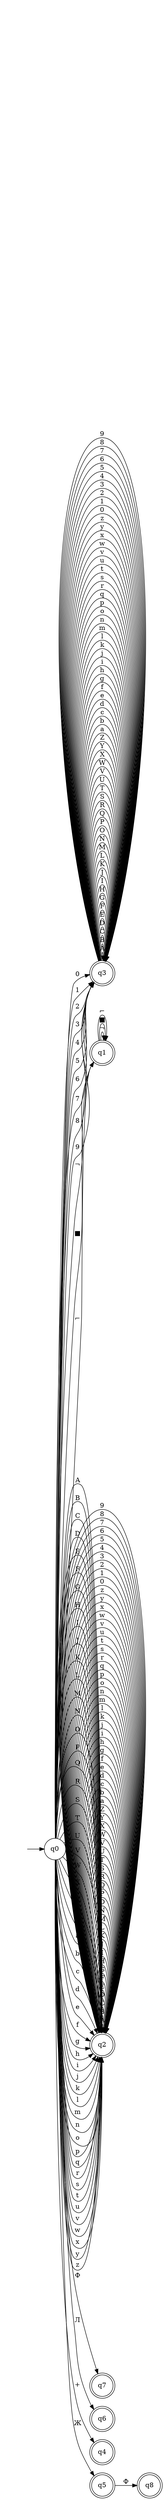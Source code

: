 digraph "DFA DIRECT - YALEX" {
	graph [rankdir=LR]
	"" [label="" shape=plaintext]
	q3 [label=q3 shape=doublecircle]
	q1 [label=q1 shape=doublecircle]
	q2 [label=q2 shape=doublecircle]
	q7 [label=q7 shape=doublecircle]
	q6 [label=q6 shape=doublecircle]
	q4 [label=q4 shape=doublecircle]
	q8 [label=q8 shape=doublecircle]
	q5 [label=q5 shape=doublecircle]
	q0 [label=q0 shape=circle]
	"" -> q0 [label=""]
	q0 -> q1 [label="¬"]
	q0 -> q1 [label="■"]
	q0 -> q1 [label="⌐"]
	q0 -> q2 [label=A]
	q0 -> q2 [label=B]
	q0 -> q2 [label=C]
	q0 -> q2 [label=D]
	q0 -> q2 [label=E]
	q0 -> q2 [label=F]
	q0 -> q2 [label=G]
	q0 -> q2 [label=H]
	q0 -> q2 [label=I]
	q0 -> q2 [label=J]
	q0 -> q2 [label=K]
	q0 -> q2 [label=L]
	q0 -> q2 [label=M]
	q0 -> q2 [label=N]
	q0 -> q2 [label=O]
	q0 -> q2 [label=P]
	q0 -> q2 [label=Q]
	q0 -> q2 [label=R]
	q0 -> q2 [label=S]
	q0 -> q2 [label=T]
	q0 -> q2 [label=U]
	q0 -> q2 [label=V]
	q0 -> q2 [label=W]
	q0 -> q2 [label=X]
	q0 -> q2 [label=Y]
	q0 -> q2 [label=Z]
	q0 -> q2 [label=a]
	q0 -> q2 [label=b]
	q0 -> q2 [label=c]
	q0 -> q2 [label=d]
	q0 -> q2 [label=e]
	q0 -> q2 [label=f]
	q0 -> q2 [label=g]
	q0 -> q2 [label=h]
	q0 -> q2 [label=i]
	q0 -> q2 [label=j]
	q0 -> q2 [label=k]
	q0 -> q2 [label=l]
	q0 -> q2 [label=m]
	q0 -> q2 [label=n]
	q0 -> q2 [label=o]
	q0 -> q2 [label=p]
	q0 -> q2 [label=q]
	q0 -> q2 [label=r]
	q0 -> q2 [label=s]
	q0 -> q2 [label=t]
	q0 -> q2 [label=u]
	q0 -> q2 [label=v]
	q0 -> q2 [label=w]
	q0 -> q2 [label=x]
	q0 -> q2 [label=y]
	q0 -> q2 [label=z]
	q0 -> q3 [label=0]
	q0 -> q3 [label=1]
	q0 -> q3 [label=2]
	q0 -> q3 [label=3]
	q0 -> q3 [label=4]
	q0 -> q3 [label=5]
	q0 -> q3 [label=6]
	q0 -> q3 [label=7]
	q0 -> q3 [label=8]
	q0 -> q3 [label=9]
	q0 -> q4 [label="+"]
	q0 -> q5 [label="Ж"]
	q0 -> q6 [label="Л"]
	q0 -> q7 [label="Ф"]
	q5 -> q8 [label="Ф"]
	q3 -> q3 [label=A]
	q3 -> q3 [label=B]
	q3 -> q3 [label=C]
	q3 -> q3 [label=D]
	q3 -> q3 [label=E]
	q3 -> q3 [label=F]
	q3 -> q3 [label=G]
	q3 -> q3 [label=H]
	q3 -> q3 [label=I]
	q3 -> q3 [label=J]
	q3 -> q3 [label=K]
	q3 -> q3 [label=L]
	q3 -> q3 [label=M]
	q3 -> q3 [label=N]
	q3 -> q3 [label=O]
	q3 -> q3 [label=P]
	q3 -> q3 [label=Q]
	q3 -> q3 [label=R]
	q3 -> q3 [label=S]
	q3 -> q3 [label=T]
	q3 -> q3 [label=U]
	q3 -> q3 [label=V]
	q3 -> q3 [label=W]
	q3 -> q3 [label=X]
	q3 -> q3 [label=Y]
	q3 -> q3 [label=Z]
	q3 -> q3 [label=a]
	q3 -> q3 [label=b]
	q3 -> q3 [label=c]
	q3 -> q3 [label=d]
	q3 -> q3 [label=e]
	q3 -> q3 [label=f]
	q3 -> q3 [label=g]
	q3 -> q3 [label=h]
	q3 -> q3 [label=i]
	q3 -> q3 [label=j]
	q3 -> q3 [label=k]
	q3 -> q3 [label=l]
	q3 -> q3 [label=m]
	q3 -> q3 [label=n]
	q3 -> q3 [label=o]
	q3 -> q3 [label=p]
	q3 -> q3 [label=q]
	q3 -> q3 [label=r]
	q3 -> q3 [label=s]
	q3 -> q3 [label=t]
	q3 -> q3 [label=u]
	q3 -> q3 [label=v]
	q3 -> q3 [label=w]
	q3 -> q3 [label=x]
	q3 -> q3 [label=y]
	q3 -> q3 [label=z]
	q3 -> q3 [label=0]
	q3 -> q3 [label=1]
	q3 -> q3 [label=2]
	q3 -> q3 [label=3]
	q3 -> q3 [label=4]
	q3 -> q3 [label=5]
	q3 -> q3 [label=6]
	q3 -> q3 [label=7]
	q3 -> q3 [label=8]
	q3 -> q3 [label=9]
	q2 -> q2 [label=A]
	q2 -> q2 [label=B]
	q2 -> q2 [label=C]
	q2 -> q2 [label=D]
	q2 -> q2 [label=E]
	q2 -> q2 [label=F]
	q2 -> q2 [label=G]
	q2 -> q2 [label=H]
	q2 -> q2 [label=I]
	q2 -> q2 [label=J]
	q2 -> q2 [label=K]
	q2 -> q2 [label=L]
	q2 -> q2 [label=M]
	q2 -> q2 [label=N]
	q2 -> q2 [label=O]
	q2 -> q2 [label=P]
	q2 -> q2 [label=Q]
	q2 -> q2 [label=R]
	q2 -> q2 [label=S]
	q2 -> q2 [label=T]
	q2 -> q2 [label=U]
	q2 -> q2 [label=V]
	q2 -> q2 [label=W]
	q2 -> q2 [label=X]
	q2 -> q2 [label=Y]
	q2 -> q2 [label=Z]
	q2 -> q2 [label=a]
	q2 -> q2 [label=b]
	q2 -> q2 [label=c]
	q2 -> q2 [label=d]
	q2 -> q2 [label=e]
	q2 -> q2 [label=f]
	q2 -> q2 [label=g]
	q2 -> q2 [label=h]
	q2 -> q2 [label=i]
	q2 -> q2 [label=j]
	q2 -> q2 [label=k]
	q2 -> q2 [label=l]
	q2 -> q2 [label=m]
	q2 -> q2 [label=n]
	q2 -> q2 [label=o]
	q2 -> q2 [label=p]
	q2 -> q2 [label=q]
	q2 -> q2 [label=r]
	q2 -> q2 [label=s]
	q2 -> q2 [label=t]
	q2 -> q2 [label=u]
	q2 -> q2 [label=v]
	q2 -> q2 [label=w]
	q2 -> q2 [label=x]
	q2 -> q2 [label=y]
	q2 -> q2 [label=z]
	q2 -> q2 [label=0]
	q2 -> q2 [label=1]
	q2 -> q2 [label=2]
	q2 -> q2 [label=3]
	q2 -> q2 [label=4]
	q2 -> q2 [label=5]
	q2 -> q2 [label=6]
	q2 -> q2 [label=7]
	q2 -> q2 [label=8]
	q2 -> q2 [label=9]
	q1 -> q1 [label="¬"]
	q1 -> q1 [label="■"]
	q1 -> q1 [label="⌐"]
}
